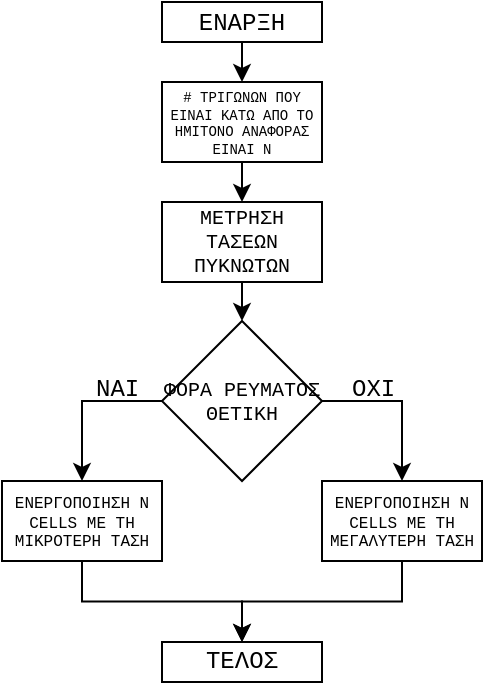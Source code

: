 <mxfile version="10.8.4" type="github"><diagram id="LQPoBo8wl73YtZSWmFpY" name="Page-1"><mxGraphModel dx="797" dy="446" grid="1" gridSize="10" guides="1" tooltips="1" connect="1" arrows="1" fold="1" page="1" pageScale="1" pageWidth="827" pageHeight="1169" math="0" shadow="0"><root><mxCell id="0"/><mxCell id="1" parent="0"/><mxCell id="5oEaPKlQR64pDpGXWtPR-6" style="edgeStyle=orthogonalEdgeStyle;rounded=0;orthogonalLoop=1;jettySize=auto;html=1;exitX=0.5;exitY=1;exitDx=0;exitDy=0;entryX=0.5;entryY=0;entryDx=0;entryDy=0;fontFamily=Courier New;fontSize=7;" edge="1" parent="1" source="5oEaPKlQR64pDpGXWtPR-1" target="5oEaPKlQR64pDpGXWtPR-3"><mxGeometry relative="1" as="geometry"/></mxCell><mxCell id="5oEaPKlQR64pDpGXWtPR-1" value="&lt;font face=&quot;Courier New&quot;&gt;ΕΝΑΡΞΗ&lt;/font&gt;" style="rounded=0;whiteSpace=wrap;html=1;verticalAlign=middle;" vertex="1" parent="1"><mxGeometry x="320" y="100" width="80" height="20" as="geometry"/></mxCell><mxCell id="5oEaPKlQR64pDpGXWtPR-16" style="edgeStyle=orthogonalEdgeStyle;rounded=0;orthogonalLoop=1;jettySize=auto;html=1;exitX=0.5;exitY=1;exitDx=0;exitDy=0;entryX=0.5;entryY=0;entryDx=0;entryDy=0;fontFamily=Courier New;fontSize=10;" edge="1" parent="1" source="5oEaPKlQR64pDpGXWtPR-3" target="5oEaPKlQR64pDpGXWtPR-15"><mxGeometry relative="1" as="geometry"/></mxCell><mxCell id="5oEaPKlQR64pDpGXWtPR-3" value="# ΤΡΙΓΩΝΩΝ ΠΟΥ ΕΙΝΑΙ ΚΑΤΩ ΑΠΟ ΤΟ ΗΜΙΤΟΝΟ ΑΝΑΦΟΡΑΣ ΕΙΝΑΙ Ν" style="rounded=0;whiteSpace=wrap;html=1;fontFamily=Courier New;fontSize=7;verticalAlign=bottom;" vertex="1" parent="1"><mxGeometry x="320" y="140" width="80" height="40" as="geometry"/></mxCell><mxCell id="5oEaPKlQR64pDpGXWtPR-11" style="edgeStyle=orthogonalEdgeStyle;rounded=0;orthogonalLoop=1;jettySize=auto;html=1;exitX=0;exitY=0.5;exitDx=0;exitDy=0;entryX=0.5;entryY=0;entryDx=0;entryDy=0;fontFamily=Courier New;fontSize=8;" edge="1" parent="1" source="5oEaPKlQR64pDpGXWtPR-7" target="5oEaPKlQR64pDpGXWtPR-9"><mxGeometry relative="1" as="geometry"/></mxCell><mxCell id="5oEaPKlQR64pDpGXWtPR-14" style="edgeStyle=orthogonalEdgeStyle;rounded=0;orthogonalLoop=1;jettySize=auto;html=1;exitX=1;exitY=0.5;exitDx=0;exitDy=0;entryX=0.5;entryY=0;entryDx=0;entryDy=0;fontFamily=Courier New;fontSize=12;" edge="1" parent="1" source="5oEaPKlQR64pDpGXWtPR-7" target="5oEaPKlQR64pDpGXWtPR-10"><mxGeometry relative="1" as="geometry"/></mxCell><mxCell id="5oEaPKlQR64pDpGXWtPR-7" value="ΦΟΡΑ ΡΕΥΜΑΤΟΣ ΘΕΤΙΚΗ" style="rhombus;whiteSpace=wrap;html=1;fontFamily=Courier New;fontSize=10;" vertex="1" parent="1"><mxGeometry x="320" y="259.5" width="80" height="80" as="geometry"/></mxCell><mxCell id="5oEaPKlQR64pDpGXWtPR-20" style="edgeStyle=orthogonalEdgeStyle;rounded=0;orthogonalLoop=1;jettySize=auto;html=1;exitX=0.5;exitY=1;exitDx=0;exitDy=0;entryX=0.5;entryY=0;entryDx=0;entryDy=0;fontFamily=Courier New;fontSize=10;" edge="1" parent="1" source="5oEaPKlQR64pDpGXWtPR-9" target="5oEaPKlQR64pDpGXWtPR-19"><mxGeometry relative="1" as="geometry"/></mxCell><mxCell id="5oEaPKlQR64pDpGXWtPR-9" value="&lt;font style=&quot;font-size: 8px&quot; face=&quot;Courier New&quot;&gt;ΕΝΕΡΓΟΠΟΙΗΣΗ N CELLS ΜΕ ΤΗ ΜΙΚΡΟΤΕΡΗ ΤΑΣΗ&lt;/font&gt;" style="rounded=0;whiteSpace=wrap;html=1;verticalAlign=middle;fontSize=8;" vertex="1" parent="1"><mxGeometry x="240" y="339.5" width="80" height="40" as="geometry"/></mxCell><mxCell id="5oEaPKlQR64pDpGXWtPR-21" style="edgeStyle=orthogonalEdgeStyle;rounded=0;orthogonalLoop=1;jettySize=auto;html=1;exitX=0.5;exitY=1;exitDx=0;exitDy=0;entryX=0.5;entryY=0;entryDx=0;entryDy=0;fontFamily=Courier New;fontSize=10;" edge="1" parent="1" source="5oEaPKlQR64pDpGXWtPR-10" target="5oEaPKlQR64pDpGXWtPR-19"><mxGeometry relative="1" as="geometry"/></mxCell><mxCell id="5oEaPKlQR64pDpGXWtPR-10" value="&lt;font style=&quot;font-size: 8px&quot; face=&quot;Courier New&quot;&gt;ΕΝΕΡΓΟΠΟΙΗΣΗ N CELLS ΜΕ ΤΗ ΜΕΓΑΛΥΤΕΡΗ ΤΑΣΗ&lt;/font&gt;" style="rounded=0;whiteSpace=wrap;html=1;verticalAlign=middle;fontSize=8;" vertex="1" parent="1"><mxGeometry x="400" y="339.5" width="80" height="40" as="geometry"/></mxCell><mxCell id="5oEaPKlQR64pDpGXWtPR-13" value="ΝΑΙ" style="text;html=1;resizable=0;points=[];autosize=1;align=left;verticalAlign=top;spacingTop=-4;fontSize=12;fontFamily=Courier New;" vertex="1" parent="1"><mxGeometry x="285" y="283.5" width="30" height="10" as="geometry"/></mxCell><mxCell id="5oEaPKlQR64pDpGXWtPR-17" style="edgeStyle=orthogonalEdgeStyle;rounded=0;orthogonalLoop=1;jettySize=auto;html=1;exitX=0.5;exitY=1;exitDx=0;exitDy=0;entryX=0.5;entryY=0;entryDx=0;entryDy=0;fontFamily=Courier New;fontSize=10;" edge="1" parent="1" source="5oEaPKlQR64pDpGXWtPR-15" target="5oEaPKlQR64pDpGXWtPR-7"><mxGeometry relative="1" as="geometry"/></mxCell><mxCell id="5oEaPKlQR64pDpGXWtPR-15" value="ΜΕΤΡΗΣΗ ΤΑΣΕΩΝ ΠΥΚΝΩΤΩΝ" style="rounded=0;whiteSpace=wrap;html=1;fontFamily=Courier New;fontSize=10;verticalAlign=middle;" vertex="1" parent="1"><mxGeometry x="320" y="200" width="80" height="40" as="geometry"/></mxCell><mxCell id="5oEaPKlQR64pDpGXWtPR-18" value="ΟΧΙ" style="text;html=1;resizable=0;points=[];autosize=1;align=left;verticalAlign=top;spacingTop=-4;fontSize=12;fontFamily=Courier New;" vertex="1" parent="1"><mxGeometry x="413" y="283.5" width="40" height="20" as="geometry"/></mxCell><mxCell id="5oEaPKlQR64pDpGXWtPR-19" value="ΤΕΛΟΣ" style="rounded=0;whiteSpace=wrap;html=1;verticalAlign=middle;fontFamily=Courier New;" vertex="1" parent="1"><mxGeometry x="320" y="420" width="80" height="20" as="geometry"/></mxCell></root></mxGraphModel></diagram></mxfile>